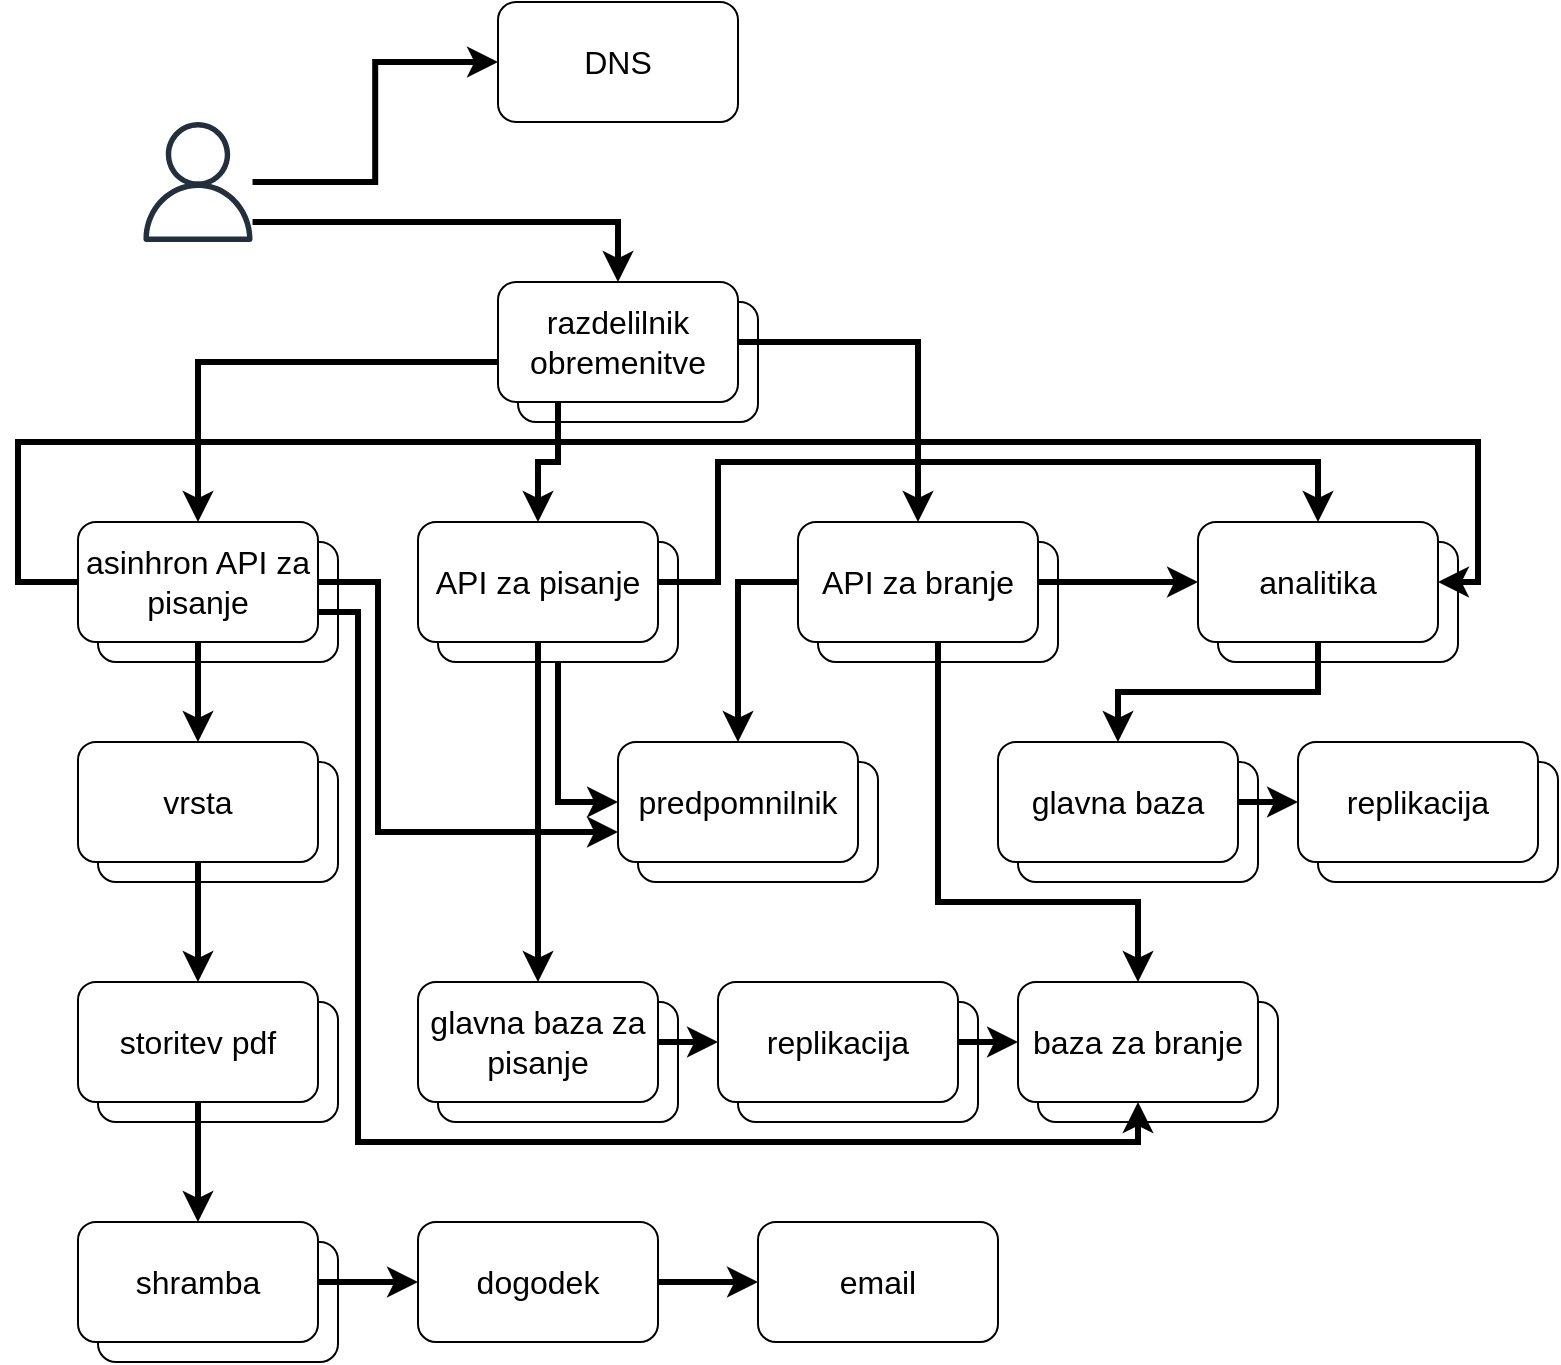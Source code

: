 <mxfile version="18.0.8"><diagram id="GKAsTGpWebNf32Wpw_aC" name="Page-1"><mxGraphModel dx="1422" dy="715" grid="1" gridSize="10" guides="1" tooltips="1" connect="1" arrows="1" fold="1" page="1" pageScale="1" pageWidth="850" pageHeight="1100" math="0" shadow="0"><root><mxCell id="0"/><mxCell id="1" parent="0"/><mxCell id="wt7NbTIdhzG-RagrrPYy-71" value="" style="rounded=1;whiteSpace=wrap;html=1;fontSize=16;" vertex="1" parent="1"><mxGeometry x="550" y="460" width="120" height="60" as="geometry"/></mxCell><mxCell id="wt7NbTIdhzG-RagrrPYy-70" value="" style="rounded=1;whiteSpace=wrap;html=1;fontSize=16;" vertex="1" parent="1"><mxGeometry x="260" y="580" width="120" height="60" as="geometry"/></mxCell><mxCell id="wt7NbTIdhzG-RagrrPYy-69" value="" style="rounded=1;whiteSpace=wrap;html=1;fontSize=16;" vertex="1" parent="1"><mxGeometry x="560" y="580" width="120" height="60" as="geometry"/></mxCell><mxCell id="wt7NbTIdhzG-RagrrPYy-68" value="" style="rounded=1;whiteSpace=wrap;html=1;fontSize=16;" vertex="1" parent="1"><mxGeometry x="410" y="580" width="120" height="60" as="geometry"/></mxCell><mxCell id="wt7NbTIdhzG-RagrrPYy-67" value="" style="rounded=1;whiteSpace=wrap;html=1;fontSize=16;" vertex="1" parent="1"><mxGeometry x="90" y="700" width="120" height="60" as="geometry"/></mxCell><mxCell id="wt7NbTIdhzG-RagrrPYy-66" value="" style="rounded=1;whiteSpace=wrap;html=1;fontSize=16;" vertex="1" parent="1"><mxGeometry x="700" y="460" width="120" height="60" as="geometry"/></mxCell><mxCell id="wt7NbTIdhzG-RagrrPYy-65" value="" style="rounded=1;whiteSpace=wrap;html=1;fontSize=16;" vertex="1" parent="1"><mxGeometry x="90" y="580" width="120" height="60" as="geometry"/></mxCell><mxCell id="wt7NbTIdhzG-RagrrPYy-63" value="" style="rounded=1;whiteSpace=wrap;html=1;fontSize=16;" vertex="1" parent="1"><mxGeometry x="90" y="460" width="120" height="60" as="geometry"/></mxCell><mxCell id="wt7NbTIdhzG-RagrrPYy-62" value="" style="rounded=1;whiteSpace=wrap;html=1;fontSize=16;" vertex="1" parent="1"><mxGeometry x="90" y="350" width="120" height="60" as="geometry"/></mxCell><mxCell id="wt7NbTIdhzG-RagrrPYy-61" value="" style="rounded=1;whiteSpace=wrap;html=1;fontSize=16;" vertex="1" parent="1"><mxGeometry x="650" y="350" width="120" height="60" as="geometry"/></mxCell><mxCell id="wt7NbTIdhzG-RagrrPYy-54" value="" style="rounded=1;whiteSpace=wrap;html=1;fontSize=16;" vertex="1" parent="1"><mxGeometry x="360" y="460" width="120" height="60" as="geometry"/></mxCell><mxCell id="wt7NbTIdhzG-RagrrPYy-4" value="&lt;font style=&quot;font-size: 16px;&quot;&gt;DNS&lt;/font&gt;" style="rounded=1;whiteSpace=wrap;html=1;" vertex="1" parent="1"><mxGeometry x="290" y="80" width="120" height="60" as="geometry"/></mxCell><mxCell id="wt7NbTIdhzG-RagrrPYy-5" value="" style="rounded=1;whiteSpace=wrap;html=1;fontSize=16;" vertex="1" parent="1"><mxGeometry x="300" y="230" width="120" height="60" as="geometry"/></mxCell><mxCell id="wt7NbTIdhzG-RagrrPYy-35" style="edgeStyle=orthogonalEdgeStyle;rounded=0;orthogonalLoop=1;jettySize=auto;html=1;entryX=0.5;entryY=0;entryDx=0;entryDy=0;fontSize=16;strokeWidth=3;" edge="1" parent="1" source="wt7NbTIdhzG-RagrrPYy-6" target="wt7NbTIdhzG-RagrrPYy-15"><mxGeometry relative="1" as="geometry"><Array as="points"><mxPoint x="140" y="260"/></Array></mxGeometry></mxCell><mxCell id="wt7NbTIdhzG-RagrrPYy-37" style="edgeStyle=orthogonalEdgeStyle;rounded=0;orthogonalLoop=1;jettySize=auto;html=1;exitX=0.25;exitY=1;exitDx=0;exitDy=0;fontSize=16;strokeWidth=3;" edge="1" parent="1" source="wt7NbTIdhzG-RagrrPYy-6" target="wt7NbTIdhzG-RagrrPYy-11"><mxGeometry relative="1" as="geometry"/></mxCell><mxCell id="wt7NbTIdhzG-RagrrPYy-39" style="edgeStyle=orthogonalEdgeStyle;rounded=0;orthogonalLoop=1;jettySize=auto;html=1;entryX=0.5;entryY=0;entryDx=0;entryDy=0;fontSize=16;strokeWidth=3;" edge="1" parent="1" source="wt7NbTIdhzG-RagrrPYy-6" target="wt7NbTIdhzG-RagrrPYy-13"><mxGeometry relative="1" as="geometry"/></mxCell><mxCell id="wt7NbTIdhzG-RagrrPYy-6" value="razdelilnik obremenitve" style="rounded=1;whiteSpace=wrap;html=1;fontSize=16;" vertex="1" parent="1"><mxGeometry x="290" y="220" width="120" height="60" as="geometry"/></mxCell><mxCell id="wt7NbTIdhzG-RagrrPYy-30" style="edgeStyle=orthogonalEdgeStyle;rounded=0;orthogonalLoop=1;jettySize=auto;html=1;entryX=0;entryY=0.5;entryDx=0;entryDy=0;fontSize=16;strokeWidth=3;" edge="1" parent="1" source="wt7NbTIdhzG-RagrrPYy-7" target="wt7NbTIdhzG-RagrrPYy-4"><mxGeometry relative="1" as="geometry"/></mxCell><mxCell id="wt7NbTIdhzG-RagrrPYy-31" style="edgeStyle=orthogonalEdgeStyle;rounded=0;orthogonalLoop=1;jettySize=auto;html=1;entryX=0.5;entryY=0;entryDx=0;entryDy=0;fontSize=16;strokeWidth=3;" edge="1" parent="1" source="wt7NbTIdhzG-RagrrPYy-7" target="wt7NbTIdhzG-RagrrPYy-6"><mxGeometry relative="1" as="geometry"><Array as="points"><mxPoint x="350" y="190"/></Array></mxGeometry></mxCell><mxCell id="wt7NbTIdhzG-RagrrPYy-7" value="" style="sketch=0;outlineConnect=0;fontColor=#232F3E;gradientColor=none;fillColor=#232F3D;strokeColor=none;dashed=0;verticalLabelPosition=bottom;verticalAlign=top;align=center;html=1;fontSize=12;fontStyle=0;aspect=fixed;pointerEvents=1;shape=mxgraph.aws4.user;" vertex="1" parent="1"><mxGeometry x="110" y="140" width="60" height="60" as="geometry"/></mxCell><mxCell id="wt7NbTIdhzG-RagrrPYy-45" style="edgeStyle=orthogonalEdgeStyle;rounded=0;orthogonalLoop=1;jettySize=auto;html=1;entryX=0;entryY=0.5;entryDx=0;entryDy=0;fontSize=16;strokeWidth=3;" edge="1" parent="1" source="wt7NbTIdhzG-RagrrPYy-8" target="wt7NbTIdhzG-RagrrPYy-22"><mxGeometry relative="1" as="geometry"/></mxCell><mxCell id="wt7NbTIdhzG-RagrrPYy-8" value="&lt;div&gt;&lt;br&gt;&lt;/div&gt;" style="rounded=1;whiteSpace=wrap;html=1;fontSize=16;" vertex="1" parent="1"><mxGeometry x="260" y="350" width="120" height="60" as="geometry"/></mxCell><mxCell id="wt7NbTIdhzG-RagrrPYy-46" style="edgeStyle=orthogonalEdgeStyle;rounded=0;orthogonalLoop=1;jettySize=auto;html=1;entryX=0.5;entryY=0;entryDx=0;entryDy=0;fontSize=16;strokeWidth=3;" edge="1" parent="1" source="wt7NbTIdhzG-RagrrPYy-11" target="wt7NbTIdhzG-RagrrPYy-26"><mxGeometry relative="1" as="geometry"/></mxCell><mxCell id="wt7NbTIdhzG-RagrrPYy-55" style="edgeStyle=orthogonalEdgeStyle;rounded=0;orthogonalLoop=1;jettySize=auto;html=1;entryX=0.5;entryY=0;entryDx=0;entryDy=0;fontSize=16;strokeWidth=3;" edge="1" parent="1" source="wt7NbTIdhzG-RagrrPYy-11" target="wt7NbTIdhzG-RagrrPYy-23"><mxGeometry relative="1" as="geometry"><Array as="points"><mxPoint x="400" y="370"/><mxPoint x="400" y="310"/><mxPoint x="700" y="310"/></Array></mxGeometry></mxCell><mxCell id="wt7NbTIdhzG-RagrrPYy-11" value="API za pisanje" style="rounded=1;whiteSpace=wrap;html=1;fontSize=16;" vertex="1" parent="1"><mxGeometry x="250" y="340" width="120" height="60" as="geometry"/></mxCell><mxCell id="wt7NbTIdhzG-RagrrPYy-12" value="&lt;div&gt;&lt;br&gt;&lt;/div&gt;" style="rounded=1;whiteSpace=wrap;html=1;fontSize=16;" vertex="1" parent="1"><mxGeometry x="450" y="350" width="120" height="60" as="geometry"/></mxCell><mxCell id="wt7NbTIdhzG-RagrrPYy-52" style="edgeStyle=orthogonalEdgeStyle;rounded=0;orthogonalLoop=1;jettySize=auto;html=1;entryX=0.5;entryY=0;entryDx=0;entryDy=0;fontSize=16;strokeWidth=3;" edge="1" parent="1" source="wt7NbTIdhzG-RagrrPYy-13" target="wt7NbTIdhzG-RagrrPYy-28"><mxGeometry relative="1" as="geometry"><Array as="points"><mxPoint x="510" y="530"/><mxPoint x="610" y="530"/></Array></mxGeometry></mxCell><mxCell id="wt7NbTIdhzG-RagrrPYy-56" style="edgeStyle=orthogonalEdgeStyle;rounded=0;orthogonalLoop=1;jettySize=auto;html=1;entryX=0;entryY=0.5;entryDx=0;entryDy=0;fontSize=16;strokeWidth=3;" edge="1" parent="1" source="wt7NbTIdhzG-RagrrPYy-13" target="wt7NbTIdhzG-RagrrPYy-23"><mxGeometry relative="1" as="geometry"/></mxCell><mxCell id="wt7NbTIdhzG-RagrrPYy-59" style="edgeStyle=orthogonalEdgeStyle;rounded=0;orthogonalLoop=1;jettySize=auto;html=1;exitX=0;exitY=0.5;exitDx=0;exitDy=0;entryX=0.5;entryY=0;entryDx=0;entryDy=0;fontSize=16;strokeWidth=3;" edge="1" parent="1" source="wt7NbTIdhzG-RagrrPYy-13" target="wt7NbTIdhzG-RagrrPYy-22"><mxGeometry relative="1" as="geometry"/></mxCell><mxCell id="wt7NbTIdhzG-RagrrPYy-13" value="API za branje" style="rounded=1;whiteSpace=wrap;html=1;fontSize=16;" vertex="1" parent="1"><mxGeometry x="440" y="340" width="120" height="60" as="geometry"/></mxCell><mxCell id="wt7NbTIdhzG-RagrrPYy-40" style="edgeStyle=orthogonalEdgeStyle;rounded=0;orthogonalLoop=1;jettySize=auto;html=1;entryX=0.5;entryY=0;entryDx=0;entryDy=0;fontSize=16;strokeWidth=3;" edge="1" parent="1" source="wt7NbTIdhzG-RagrrPYy-15" target="wt7NbTIdhzG-RagrrPYy-17"><mxGeometry relative="1" as="geometry"/></mxCell><mxCell id="wt7NbTIdhzG-RagrrPYy-53" style="edgeStyle=orthogonalEdgeStyle;rounded=0;orthogonalLoop=1;jettySize=auto;html=1;entryX=0;entryY=0.75;entryDx=0;entryDy=0;fontSize=16;strokeWidth=3;" edge="1" parent="1" source="wt7NbTIdhzG-RagrrPYy-15" target="wt7NbTIdhzG-RagrrPYy-22"><mxGeometry relative="1" as="geometry"><Array as="points"><mxPoint x="230" y="370"/><mxPoint x="230" y="495"/></Array></mxGeometry></mxCell><mxCell id="wt7NbTIdhzG-RagrrPYy-57" style="edgeStyle=orthogonalEdgeStyle;rounded=0;orthogonalLoop=1;jettySize=auto;html=1;fontSize=16;strokeWidth=3;entryX=1;entryY=0.5;entryDx=0;entryDy=0;" edge="1" parent="1" source="wt7NbTIdhzG-RagrrPYy-15" target="wt7NbTIdhzG-RagrrPYy-23"><mxGeometry relative="1" as="geometry"><mxPoint x="770" y="370" as="targetPoint"/><Array as="points"><mxPoint x="50" y="370"/><mxPoint x="50" y="300"/><mxPoint x="780" y="300"/><mxPoint x="780" y="370"/></Array></mxGeometry></mxCell><mxCell id="wt7NbTIdhzG-RagrrPYy-64" style="edgeStyle=orthogonalEdgeStyle;rounded=0;orthogonalLoop=1;jettySize=auto;html=1;exitX=1;exitY=0.75;exitDx=0;exitDy=0;entryX=0.5;entryY=1;entryDx=0;entryDy=0;fontSize=16;strokeWidth=3;" edge="1" parent="1" source="wt7NbTIdhzG-RagrrPYy-15" target="wt7NbTIdhzG-RagrrPYy-28"><mxGeometry relative="1" as="geometry"><Array as="points"><mxPoint x="220" y="385"/><mxPoint x="220" y="650"/><mxPoint x="610" y="650"/></Array></mxGeometry></mxCell><mxCell id="wt7NbTIdhzG-RagrrPYy-15" value="asinhron API za pisanje" style="rounded=1;whiteSpace=wrap;html=1;fontSize=16;" vertex="1" parent="1"><mxGeometry x="80" y="340" width="120" height="60" as="geometry"/></mxCell><mxCell id="wt7NbTIdhzG-RagrrPYy-41" style="edgeStyle=orthogonalEdgeStyle;rounded=0;orthogonalLoop=1;jettySize=auto;html=1;entryX=0.5;entryY=0;entryDx=0;entryDy=0;fontSize=16;strokeWidth=3;" edge="1" parent="1" source="wt7NbTIdhzG-RagrrPYy-17" target="wt7NbTIdhzG-RagrrPYy-18"><mxGeometry relative="1" as="geometry"/></mxCell><mxCell id="wt7NbTIdhzG-RagrrPYy-17" value="vrsta" style="rounded=1;whiteSpace=wrap;html=1;fontSize=16;" vertex="1" parent="1"><mxGeometry x="80" y="450" width="120" height="60" as="geometry"/></mxCell><mxCell id="wt7NbTIdhzG-RagrrPYy-42" style="edgeStyle=orthogonalEdgeStyle;rounded=0;orthogonalLoop=1;jettySize=auto;html=1;exitX=0.5;exitY=1;exitDx=0;exitDy=0;entryX=0.5;entryY=0;entryDx=0;entryDy=0;fontSize=16;strokeWidth=3;" edge="1" parent="1" source="wt7NbTIdhzG-RagrrPYy-18" target="wt7NbTIdhzG-RagrrPYy-19"><mxGeometry relative="1" as="geometry"/></mxCell><mxCell id="wt7NbTIdhzG-RagrrPYy-18" value="storitev pdf" style="rounded=1;whiteSpace=wrap;html=1;fontSize=16;" vertex="1" parent="1"><mxGeometry x="80" y="570" width="120" height="60" as="geometry"/></mxCell><mxCell id="wt7NbTIdhzG-RagrrPYy-43" style="edgeStyle=orthogonalEdgeStyle;rounded=0;orthogonalLoop=1;jettySize=auto;html=1;exitX=1;exitY=0.5;exitDx=0;exitDy=0;fontSize=16;strokeWidth=3;" edge="1" parent="1" source="wt7NbTIdhzG-RagrrPYy-19" target="wt7NbTIdhzG-RagrrPYy-20"><mxGeometry relative="1" as="geometry"/></mxCell><mxCell id="wt7NbTIdhzG-RagrrPYy-19" value="shramba" style="rounded=1;whiteSpace=wrap;html=1;fontSize=16;" vertex="1" parent="1"><mxGeometry x="80" y="690" width="120" height="60" as="geometry"/></mxCell><mxCell id="wt7NbTIdhzG-RagrrPYy-44" style="edgeStyle=orthogonalEdgeStyle;rounded=0;orthogonalLoop=1;jettySize=auto;html=1;exitX=1;exitY=0.5;exitDx=0;exitDy=0;entryX=0;entryY=0.5;entryDx=0;entryDy=0;fontSize=16;strokeWidth=3;" edge="1" parent="1" source="wt7NbTIdhzG-RagrrPYy-20" target="wt7NbTIdhzG-RagrrPYy-21"><mxGeometry relative="1" as="geometry"/></mxCell><mxCell id="wt7NbTIdhzG-RagrrPYy-20" value="dogodek" style="rounded=1;whiteSpace=wrap;html=1;fontSize=16;" vertex="1" parent="1"><mxGeometry x="250" y="690" width="120" height="60" as="geometry"/></mxCell><mxCell id="wt7NbTIdhzG-RagrrPYy-21" value="email" style="rounded=1;whiteSpace=wrap;html=1;fontSize=16;" vertex="1" parent="1"><mxGeometry x="420" y="690" width="120" height="60" as="geometry"/></mxCell><mxCell id="wt7NbTIdhzG-RagrrPYy-22" value="predpomnilnik" style="rounded=1;whiteSpace=wrap;html=1;fontSize=16;" vertex="1" parent="1"><mxGeometry x="350" y="450" width="120" height="60" as="geometry"/></mxCell><mxCell id="wt7NbTIdhzG-RagrrPYy-50" style="edgeStyle=orthogonalEdgeStyle;rounded=0;orthogonalLoop=1;jettySize=auto;html=1;entryX=0.5;entryY=0;entryDx=0;entryDy=0;fontSize=16;strokeWidth=3;" edge="1" parent="1" source="wt7NbTIdhzG-RagrrPYy-23" target="wt7NbTIdhzG-RagrrPYy-24"><mxGeometry relative="1" as="geometry"/></mxCell><mxCell id="wt7NbTIdhzG-RagrrPYy-23" value="analitika" style="rounded=1;whiteSpace=wrap;html=1;fontSize=16;" vertex="1" parent="1"><mxGeometry x="640" y="340" width="120" height="60" as="geometry"/></mxCell><mxCell id="wt7NbTIdhzG-RagrrPYy-51" style="edgeStyle=orthogonalEdgeStyle;rounded=0;orthogonalLoop=1;jettySize=auto;html=1;entryX=0;entryY=0.5;entryDx=0;entryDy=0;fontSize=16;strokeWidth=3;" edge="1" parent="1" source="wt7NbTIdhzG-RagrrPYy-24" target="wt7NbTIdhzG-RagrrPYy-25"><mxGeometry relative="1" as="geometry"/></mxCell><mxCell id="wt7NbTIdhzG-RagrrPYy-24" value="glavna baza" style="rounded=1;whiteSpace=wrap;html=1;fontSize=16;" vertex="1" parent="1"><mxGeometry x="540" y="450" width="120" height="60" as="geometry"/></mxCell><mxCell id="wt7NbTIdhzG-RagrrPYy-25" value="replikacija" style="rounded=1;whiteSpace=wrap;html=1;fontSize=16;" vertex="1" parent="1"><mxGeometry x="690" y="450" width="120" height="60" as="geometry"/></mxCell><mxCell id="wt7NbTIdhzG-RagrrPYy-47" style="edgeStyle=orthogonalEdgeStyle;rounded=0;orthogonalLoop=1;jettySize=auto;html=1;entryX=0;entryY=0.5;entryDx=0;entryDy=0;fontSize=16;strokeWidth=3;" edge="1" parent="1" source="wt7NbTIdhzG-RagrrPYy-26" target="wt7NbTIdhzG-RagrrPYy-29"><mxGeometry relative="1" as="geometry"/></mxCell><mxCell id="wt7NbTIdhzG-RagrrPYy-26" value="glavna baza za pisanje" style="rounded=1;whiteSpace=wrap;html=1;fontSize=16;" vertex="1" parent="1"><mxGeometry x="250" y="570" width="120" height="60" as="geometry"/></mxCell><mxCell id="wt7NbTIdhzG-RagrrPYy-28" value="baza za branje" style="rounded=1;whiteSpace=wrap;html=1;fontSize=16;" vertex="1" parent="1"><mxGeometry x="550" y="570" width="120" height="60" as="geometry"/></mxCell><mxCell id="wt7NbTIdhzG-RagrrPYy-48" style="edgeStyle=orthogonalEdgeStyle;rounded=0;orthogonalLoop=1;jettySize=auto;html=1;entryX=0;entryY=0.5;entryDx=0;entryDy=0;fontSize=16;strokeWidth=3;" edge="1" parent="1" source="wt7NbTIdhzG-RagrrPYy-29" target="wt7NbTIdhzG-RagrrPYy-28"><mxGeometry relative="1" as="geometry"/></mxCell><mxCell id="wt7NbTIdhzG-RagrrPYy-29" value="replikacija" style="rounded=1;whiteSpace=wrap;html=1;fontSize=16;" vertex="1" parent="1"><mxGeometry x="400" y="570" width="120" height="60" as="geometry"/></mxCell></root></mxGraphModel></diagram></mxfile>